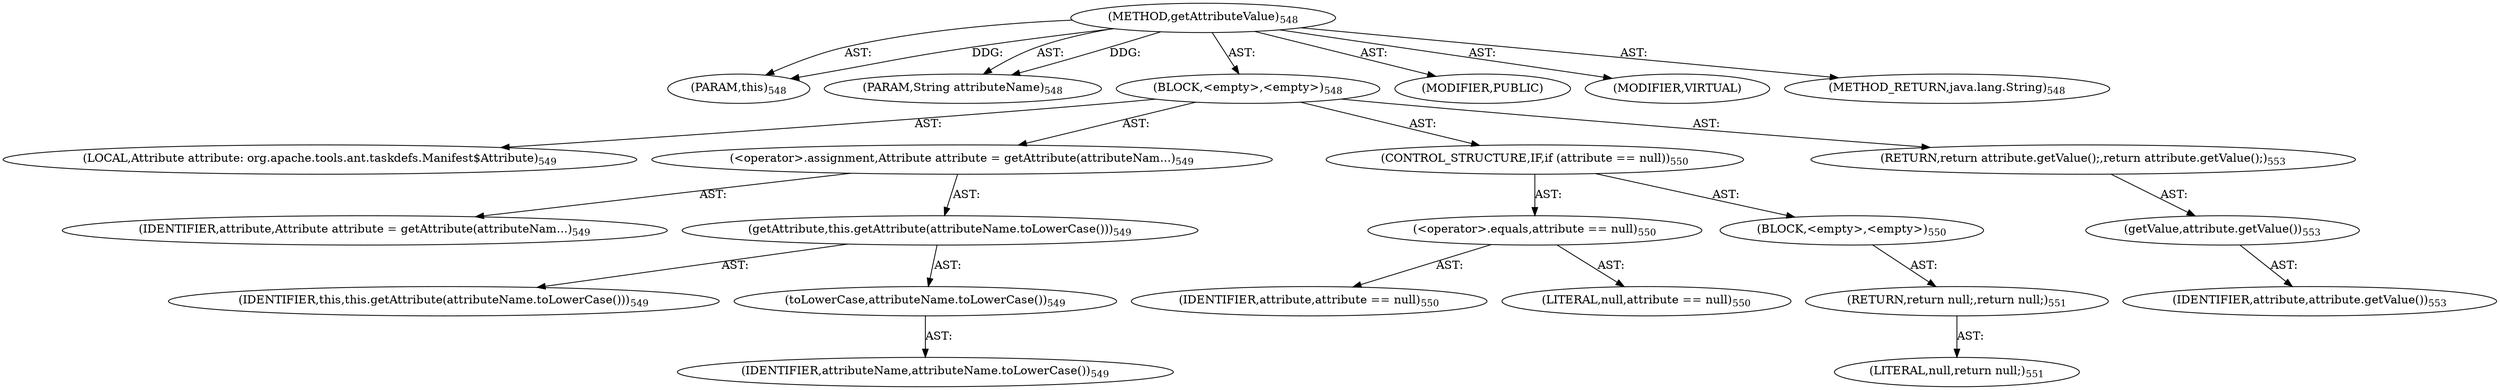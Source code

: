 digraph "getAttributeValue" {  
"111669149719" [label = <(METHOD,getAttributeValue)<SUB>548</SUB>> ]
"115964117005" [label = <(PARAM,this)<SUB>548</SUB>> ]
"115964117043" [label = <(PARAM,String attributeName)<SUB>548</SUB>> ]
"25769803836" [label = <(BLOCK,&lt;empty&gt;,&lt;empty&gt;)<SUB>548</SUB>> ]
"94489280543" [label = <(LOCAL,Attribute attribute: org.apache.tools.ant.taskdefs.Manifest$Attribute)<SUB>549</SUB>> ]
"30064771356" [label = <(&lt;operator&gt;.assignment,Attribute attribute = getAttribute(attributeNam...)<SUB>549</SUB>> ]
"68719476965" [label = <(IDENTIFIER,attribute,Attribute attribute = getAttribute(attributeNam...)<SUB>549</SUB>> ]
"30064771357" [label = <(getAttribute,this.getAttribute(attributeName.toLowerCase()))<SUB>549</SUB>> ]
"68719476756" [label = <(IDENTIFIER,this,this.getAttribute(attributeName.toLowerCase()))<SUB>549</SUB>> ]
"30064771358" [label = <(toLowerCase,attributeName.toLowerCase())<SUB>549</SUB>> ]
"68719476966" [label = <(IDENTIFIER,attributeName,attributeName.toLowerCase())<SUB>549</SUB>> ]
"47244640289" [label = <(CONTROL_STRUCTURE,IF,if (attribute == null))<SUB>550</SUB>> ]
"30064771359" [label = <(&lt;operator&gt;.equals,attribute == null)<SUB>550</SUB>> ]
"68719476967" [label = <(IDENTIFIER,attribute,attribute == null)<SUB>550</SUB>> ]
"90194313277" [label = <(LITERAL,null,attribute == null)<SUB>550</SUB>> ]
"25769803837" [label = <(BLOCK,&lt;empty&gt;,&lt;empty&gt;)<SUB>550</SUB>> ]
"146028888080" [label = <(RETURN,return null;,return null;)<SUB>551</SUB>> ]
"90194313278" [label = <(LITERAL,null,return null;)<SUB>551</SUB>> ]
"146028888081" [label = <(RETURN,return attribute.getValue();,return attribute.getValue();)<SUB>553</SUB>> ]
"30064771360" [label = <(getValue,attribute.getValue())<SUB>553</SUB>> ]
"68719476968" [label = <(IDENTIFIER,attribute,attribute.getValue())<SUB>553</SUB>> ]
"133143986248" [label = <(MODIFIER,PUBLIC)> ]
"133143986249" [label = <(MODIFIER,VIRTUAL)> ]
"128849018903" [label = <(METHOD_RETURN,java.lang.String)<SUB>548</SUB>> ]
  "111669149719" -> "115964117005"  [ label = "AST: "] 
  "111669149719" -> "115964117043"  [ label = "AST: "] 
  "111669149719" -> "25769803836"  [ label = "AST: "] 
  "111669149719" -> "133143986248"  [ label = "AST: "] 
  "111669149719" -> "133143986249"  [ label = "AST: "] 
  "111669149719" -> "128849018903"  [ label = "AST: "] 
  "25769803836" -> "94489280543"  [ label = "AST: "] 
  "25769803836" -> "30064771356"  [ label = "AST: "] 
  "25769803836" -> "47244640289"  [ label = "AST: "] 
  "25769803836" -> "146028888081"  [ label = "AST: "] 
  "30064771356" -> "68719476965"  [ label = "AST: "] 
  "30064771356" -> "30064771357"  [ label = "AST: "] 
  "30064771357" -> "68719476756"  [ label = "AST: "] 
  "30064771357" -> "30064771358"  [ label = "AST: "] 
  "30064771358" -> "68719476966"  [ label = "AST: "] 
  "47244640289" -> "30064771359"  [ label = "AST: "] 
  "47244640289" -> "25769803837"  [ label = "AST: "] 
  "30064771359" -> "68719476967"  [ label = "AST: "] 
  "30064771359" -> "90194313277"  [ label = "AST: "] 
  "25769803837" -> "146028888080"  [ label = "AST: "] 
  "146028888080" -> "90194313278"  [ label = "AST: "] 
  "146028888081" -> "30064771360"  [ label = "AST: "] 
  "30064771360" -> "68719476968"  [ label = "AST: "] 
  "111669149719" -> "115964117005"  [ label = "DDG: "] 
  "111669149719" -> "115964117043"  [ label = "DDG: "] 
}
